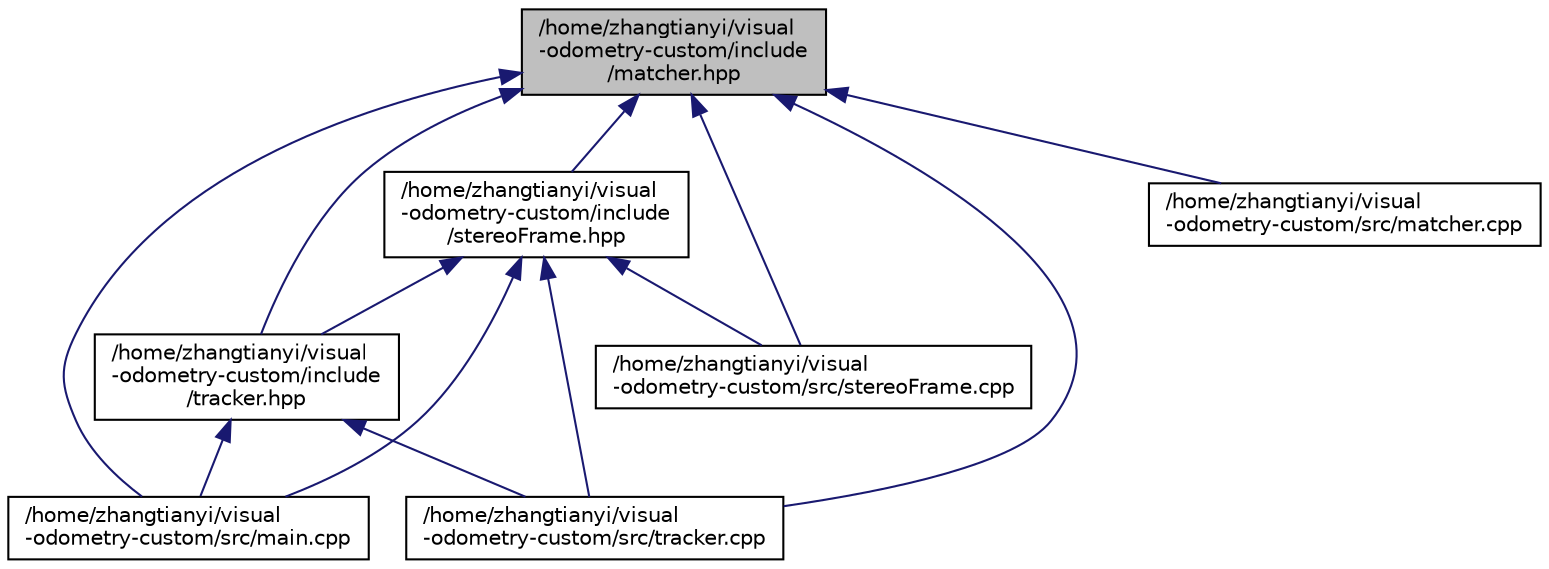 digraph "/home/zhangtianyi/visual-odometry-custom/include/matcher.hpp"
{
  edge [fontname="Helvetica",fontsize="10",labelfontname="Helvetica",labelfontsize="10"];
  node [fontname="Helvetica",fontsize="10",shape=record];
  Node1 [label="/home/zhangtianyi/visual\l-odometry-custom/include\l/matcher.hpp",height=0.2,width=0.4,color="black", fillcolor="grey75", style="filled", fontcolor="black"];
  Node1 -> Node2 [dir="back",color="midnightblue",fontsize="10",style="solid",fontname="Helvetica"];
  Node2 [label="/home/zhangtianyi/visual\l-odometry-custom/include\l/stereoFrame.hpp",height=0.2,width=0.4,color="black", fillcolor="white", style="filled",URL="$stereoFrame_8hpp.html"];
  Node2 -> Node3 [dir="back",color="midnightblue",fontsize="10",style="solid",fontname="Helvetica"];
  Node3 [label="/home/zhangtianyi/visual\l-odometry-custom/include\l/tracker.hpp",height=0.2,width=0.4,color="black", fillcolor="white", style="filled",URL="$tracker_8hpp.html"];
  Node3 -> Node4 [dir="back",color="midnightblue",fontsize="10",style="solid",fontname="Helvetica"];
  Node4 [label="/home/zhangtianyi/visual\l-odometry-custom/src/main.cpp",height=0.2,width=0.4,color="black", fillcolor="white", style="filled",URL="$main_8cpp.html"];
  Node3 -> Node5 [dir="back",color="midnightblue",fontsize="10",style="solid",fontname="Helvetica"];
  Node5 [label="/home/zhangtianyi/visual\l-odometry-custom/src/tracker.cpp",height=0.2,width=0.4,color="black", fillcolor="white", style="filled",URL="$tracker_8cpp.html"];
  Node2 -> Node4 [dir="back",color="midnightblue",fontsize="10",style="solid",fontname="Helvetica"];
  Node2 -> Node6 [dir="back",color="midnightblue",fontsize="10",style="solid",fontname="Helvetica"];
  Node6 [label="/home/zhangtianyi/visual\l-odometry-custom/src/stereoFrame.cpp",height=0.2,width=0.4,color="black", fillcolor="white", style="filled",URL="$stereoFrame_8cpp.html"];
  Node2 -> Node5 [dir="back",color="midnightblue",fontsize="10",style="solid",fontname="Helvetica"];
  Node1 -> Node3 [dir="back",color="midnightblue",fontsize="10",style="solid",fontname="Helvetica"];
  Node1 -> Node4 [dir="back",color="midnightblue",fontsize="10",style="solid",fontname="Helvetica"];
  Node1 -> Node7 [dir="back",color="midnightblue",fontsize="10",style="solid",fontname="Helvetica"];
  Node7 [label="/home/zhangtianyi/visual\l-odometry-custom/src/matcher.cpp",height=0.2,width=0.4,color="black", fillcolor="white", style="filled",URL="$matcher_8cpp.html"];
  Node1 -> Node6 [dir="back",color="midnightblue",fontsize="10",style="solid",fontname="Helvetica"];
  Node1 -> Node5 [dir="back",color="midnightblue",fontsize="10",style="solid",fontname="Helvetica"];
}
